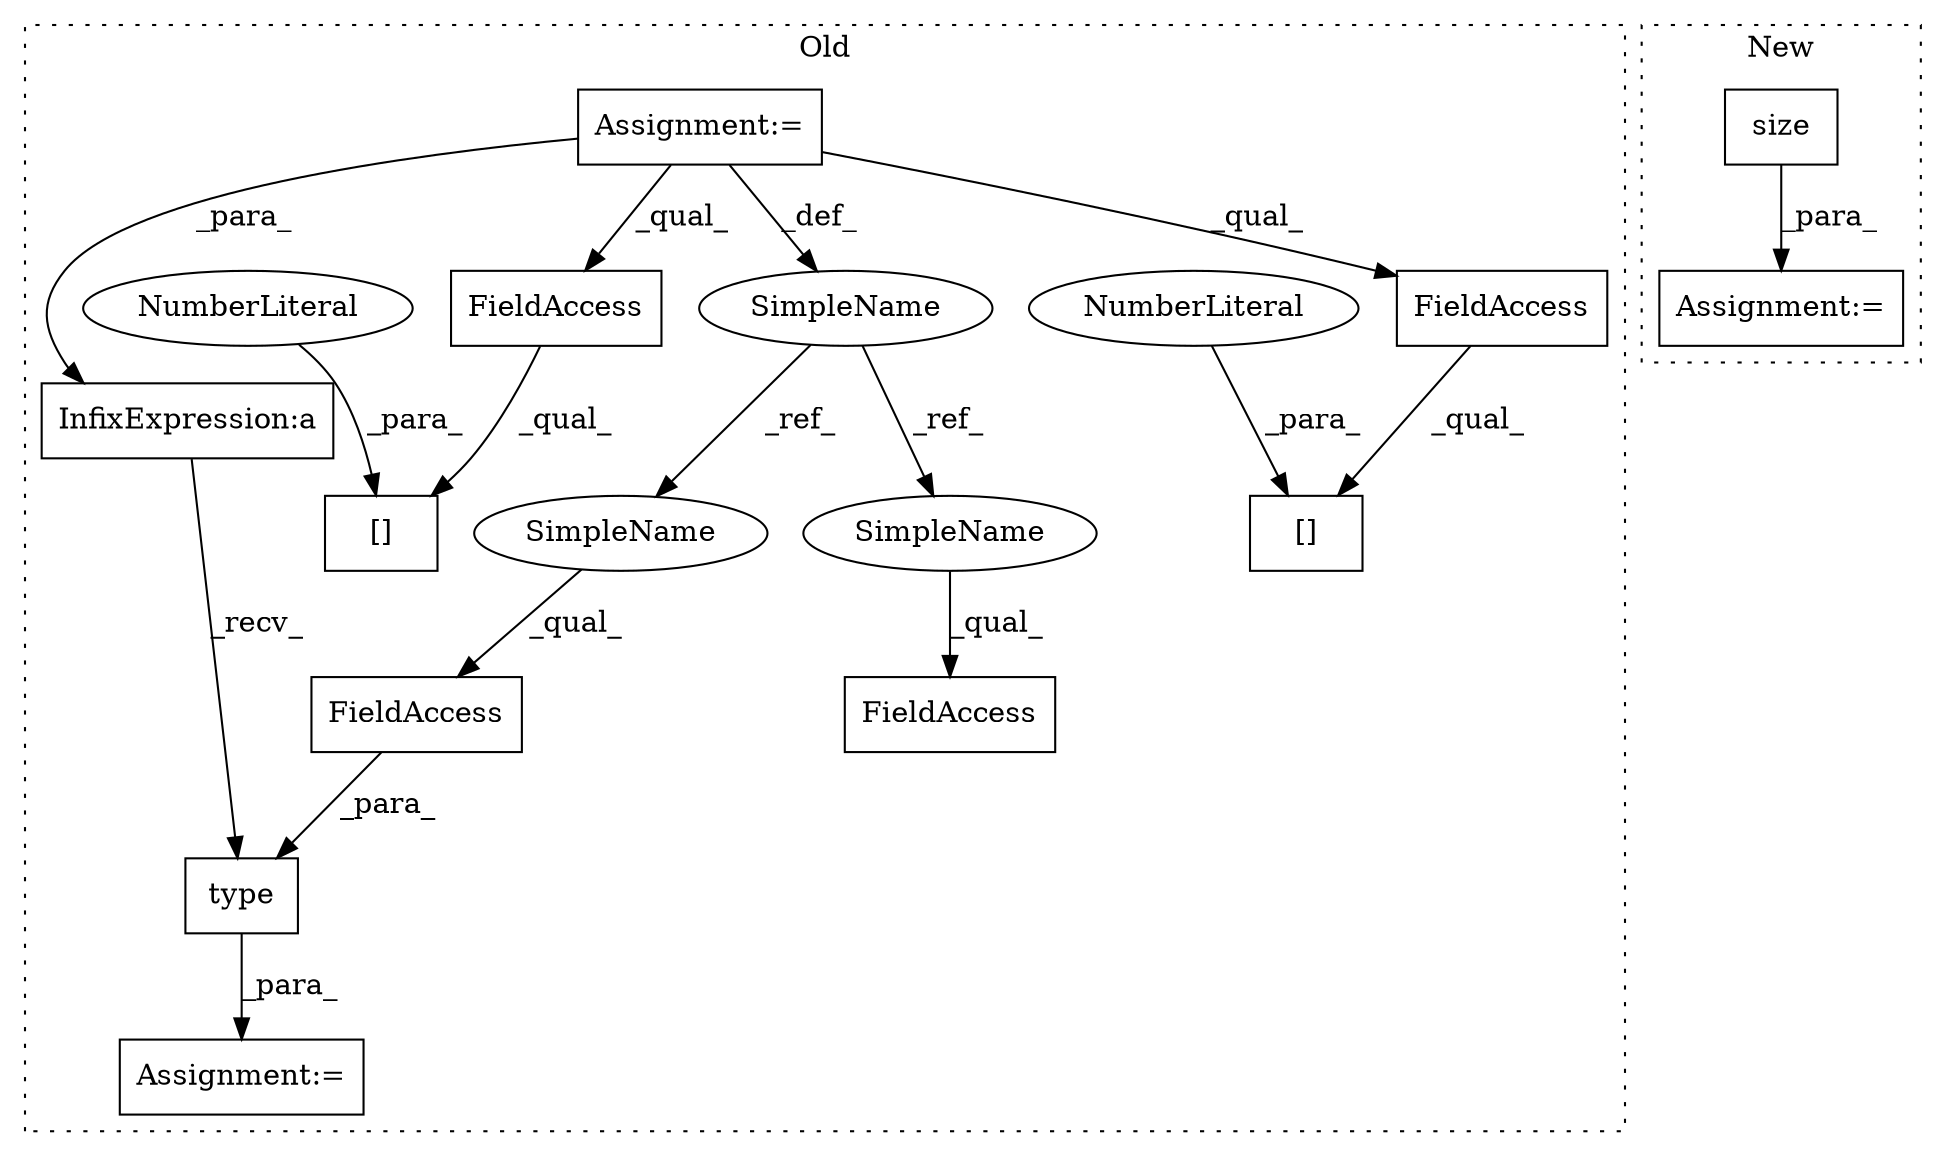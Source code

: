digraph G {
subgraph cluster0 {
1 [label="type" a="32" s="1017,1029" l="5,1" shape="box"];
4 [label="FieldAccess" a="22" s="1022" l="7" shape="box"];
5 [label="Assignment:=" a="7" s="975" l="1" shape="box"];
6 [label="InfixExpression:a" a="27" s="923" l="3" shape="box"];
7 [label="SimpleName" a="42" s="831" l="1" shape="ellipse"];
8 [label="FieldAccess" a="22" s="913" l="8" shape="box"];
9 [label="Assignment:=" a="7" s="696" l="1" shape="box"];
10 [label="[]" a="2" s="719,733" l="13,1" shape="box"];
11 [label="NumberLiteral" a="34" s="732" l="1" shape="ellipse"];
12 [label="[]" a="2" s="749,763" l="13,1" shape="box"];
13 [label="NumberLiteral" a="34" s="762" l="1" shape="ellipse"];
14 [label="FieldAccess" a="22" s="749" l="12" shape="box"];
15 [label="FieldAccess" a="22" s="719" l="12" shape="box"];
16 [label="SimpleName" a="42" s="913" l="1" shape="ellipse"];
17 [label="SimpleName" a="42" s="1022" l="1" shape="ellipse"];
label = "Old";
style="dotted";
}
subgraph cluster1 {
2 [label="size" a="32" s="847" l="6" shape="box"];
3 [label="Assignment:=" a="7" s="843" l="2" shape="box"];
label = "New";
style="dotted";
}
1 -> 5 [label="_para_"];
2 -> 3 [label="_para_"];
4 -> 1 [label="_para_"];
6 -> 1 [label="_recv_"];
7 -> 16 [label="_ref_"];
7 -> 17 [label="_ref_"];
9 -> 6 [label="_para_"];
9 -> 7 [label="_def_"];
9 -> 15 [label="_qual_"];
9 -> 14 [label="_qual_"];
11 -> 10 [label="_para_"];
13 -> 12 [label="_para_"];
14 -> 12 [label="_qual_"];
15 -> 10 [label="_qual_"];
16 -> 8 [label="_qual_"];
17 -> 4 [label="_qual_"];
}